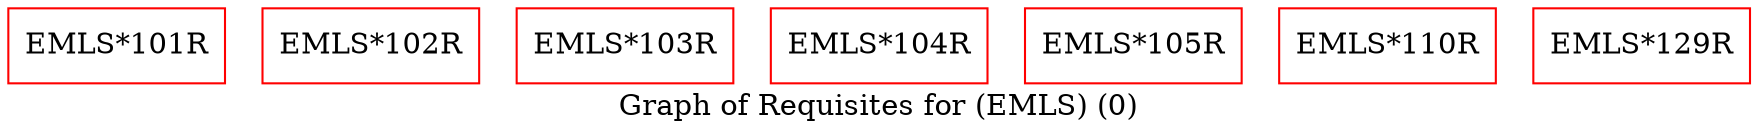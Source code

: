strict digraph "" {
	graph [bb="0,0,836,59",
		label="Graph of Requisites for (EMLS) (0)",
		lheight=0.21,
		lp="418,11.5",
		lwidth=3.47
	];
	node [label="\N"];
	"EMLS*101R"	[color=red,
		height=0.5,
		pos="52,41",
		shape=box,
		width=1.4444];
	"EMLS*102R"	[color=red,
		height=0.5,
		pos="174,41",
		shape=box,
		width=1.4444];
	"EMLS*103R"	[color=red,
		height=0.5,
		pos="296,41",
		shape=box,
		width=1.4444];
	"EMLS*104R"	[color=red,
		height=0.5,
		pos="418,41",
		shape=box,
		width=1.4444];
	"EMLS*105R"	[color=red,
		height=0.5,
		pos="540,41",
		shape=box,
		width=1.4444];
	"EMLS*110R"	[color=red,
		height=0.5,
		pos="662,41",
		shape=box,
		width=1.4444];
	"EMLS*129R"	[color=red,
		height=0.5,
		pos="784,41",
		shape=box,
		width=1.4444];
}

